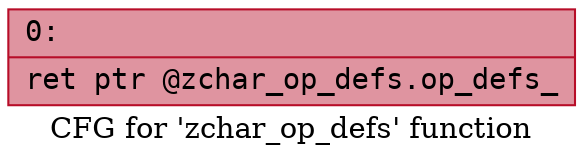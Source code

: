 digraph "CFG for 'zchar_op_defs' function" {
	label="CFG for 'zchar_op_defs' function";

	Node0x600003fb3200 [shape=record,color="#b70d28ff", style=filled, fillcolor="#b70d2870" fontname="Courier",label="{0:\l|  ret ptr @zchar_op_defs.op_defs_\l}"];
}

